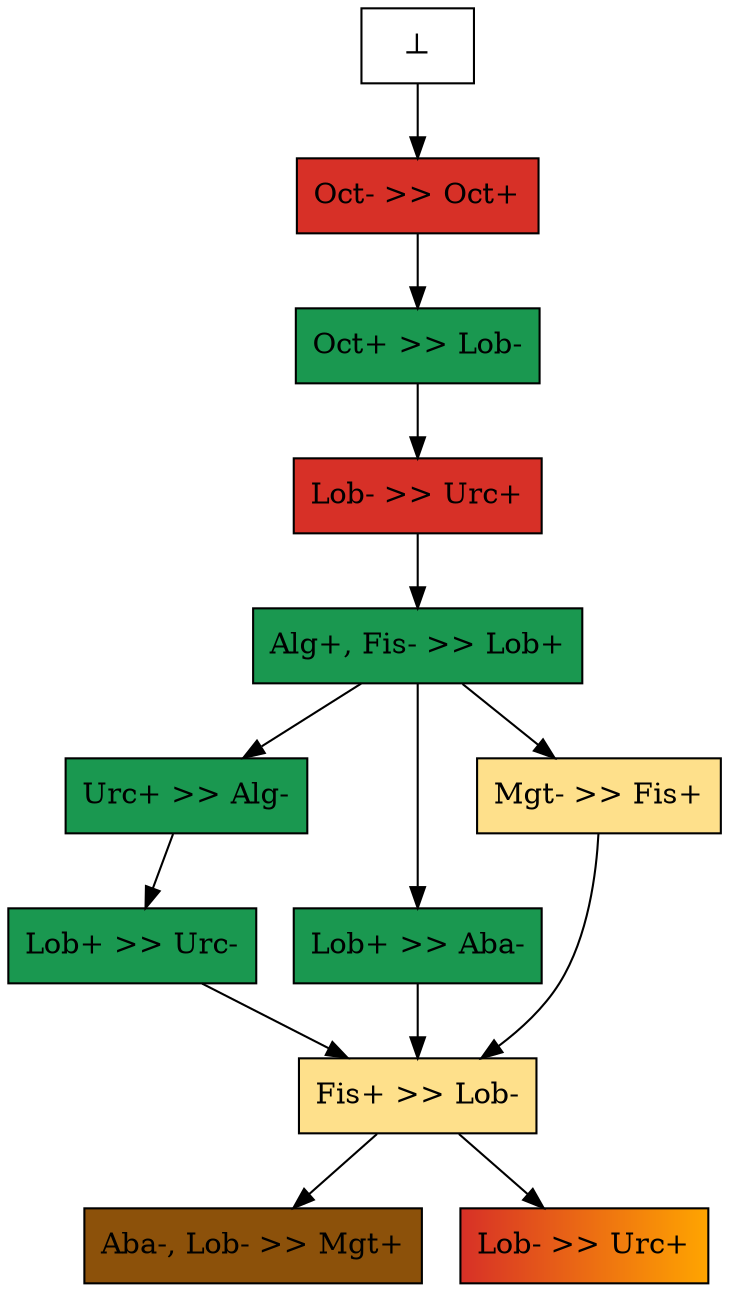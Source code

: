 digraph test {
e2 -> e4;
e4 -> e9;
e9 -> e12;
e12 -> e21;
e12 -> e22;
e12 -> e24;
e21 -> e34;
e22 -> e88;
e24 -> e88;
e34 -> e88;
e88 -> e296;
e88 -> e298;
e0 -> e2;
e2 [color="black" fillcolor="#d73027:#d73027" label="Oct- >> Oct+" shape=box style=filled];
e4 [color="black" fillcolor="#1a9850:#1a9850" label="Oct+ >> Lob-" shape=box style=filled];
e9 [color="black" fillcolor="#d73027:#d73027" label="Lob- >> Urc+" shape=box style=filled];
e12 [color="black" fillcolor="#1a9850:#1a9850" label="Alg+, Fis- >> Lob+" shape=box style=filled];
e21 [color="black" fillcolor="#1a9850:#1a9850" label="Urc+ >> Alg-" shape=box style=filled];
e22 [color="black" fillcolor="#1a9850:#1a9850" label="Lob+ >> Aba-" shape=box style=filled];
e24 [color="black" fillcolor="#fee08b:#fee08b" label="Mgt- >> Fis+" shape=box style=filled];
e34 [color="black" fillcolor="#1a9850:#1a9850" label="Lob+ >> Urc-" shape=box style=filled];
e88 [color="black" fillcolor="#fee08b:#fee08b" label="Fis+ >> Lob-" shape=box style=filled];
e296 [color="black" fillcolor="#8c510a:#8c510a" label="Aba-, Lob- >> Mgt+" shape=box style=filled];
e298 [color="black" fillcolor="#d73027:orange" label="Lob- >> Urc+" shape=box style=filled];
e0 [fillcolor="white" label="⊥" shape=box style=filled];
}
